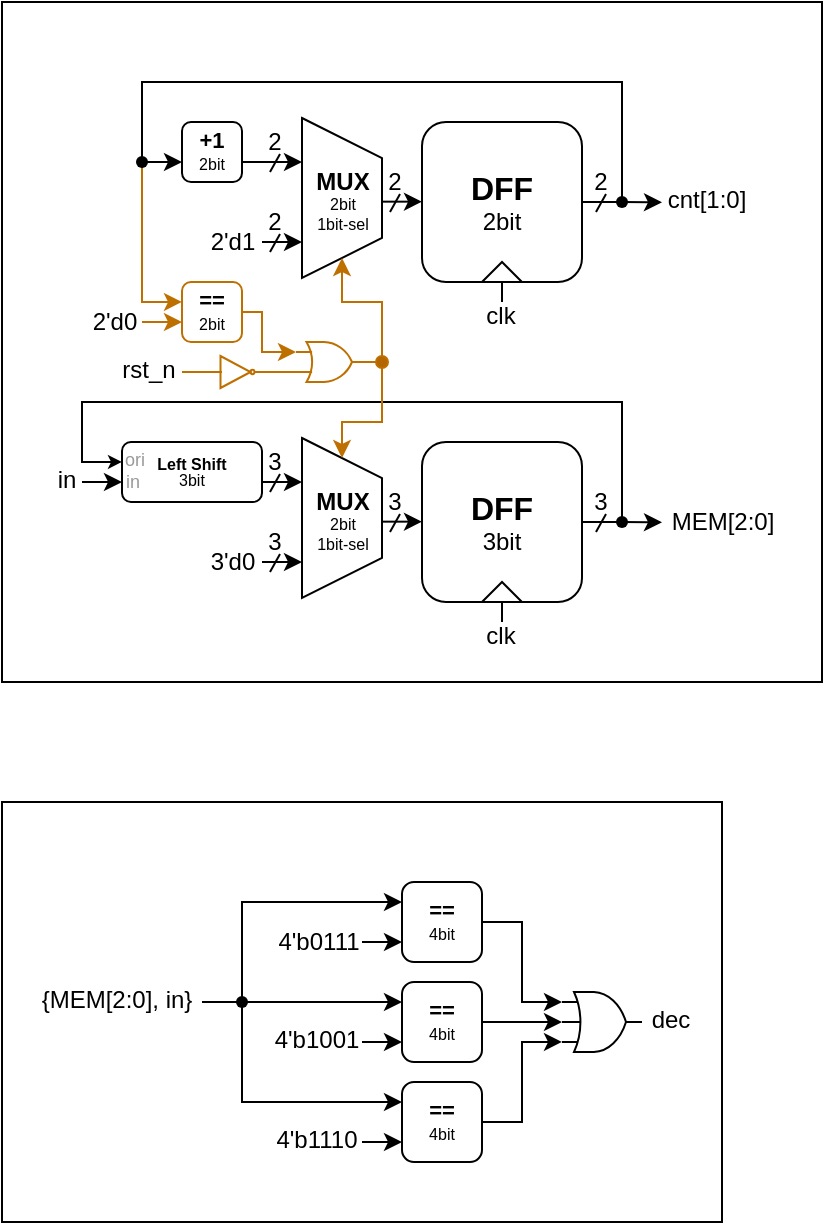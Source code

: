 <mxfile version="24.7.17">
  <diagram name="Page-1" id="tBIAlemMxgHySIvlNtww">
    <mxGraphModel dx="4097" dy="2440" grid="1" gridSize="10" guides="1" tooltips="1" connect="1" arrows="1" fold="1" page="1" pageScale="1" pageWidth="1920" pageHeight="1200" math="0" shadow="0">
      <root>
        <mxCell id="0" />
        <mxCell id="1" parent="0" />
        <mxCell id="p_a_CTLqghPlbBbGNk3w-119" value="clk" style="text;html=1;align=center;verticalAlign=middle;resizable=0;points=[];autosize=1;strokeColor=none;fillColor=none;" vertex="1" parent="1">
          <mxGeometry x="269" y="182" width="40" height="30" as="geometry" />
        </mxCell>
        <mxCell id="3c06vO752q_vNFaw-Ofs-1" value="&lt;font style=&quot;font-size: 16px;&quot;&gt;&lt;b&gt;DFF&lt;/b&gt;&lt;/font&gt;&lt;div&gt;&lt;font style=&quot;font-size: 12px;&quot;&gt;2bit&lt;/font&gt;&lt;/div&gt;" style="rounded=1;whiteSpace=wrap;html=1;" parent="1" vertex="1">
          <mxGeometry x="250" y="100" width="80" height="80" as="geometry" />
        </mxCell>
        <mxCell id="p_a_CTLqghPlbBbGNk3w-1" style="edgeStyle=orthogonalEdgeStyle;rounded=0;orthogonalLoop=1;jettySize=auto;html=1;exitX=1;exitY=0.5;exitDx=0;exitDy=0;" edge="1" parent="1" source="3c06vO752q_vNFaw-Ofs-1">
          <mxGeometry relative="1" as="geometry">
            <mxPoint x="370" y="140.167" as="targetPoint" />
          </mxGeometry>
        </mxCell>
        <mxCell id="p_a_CTLqghPlbBbGNk3w-2" value="cnt[1:0]" style="text;html=1;align=center;verticalAlign=middle;resizable=0;points=[];autosize=1;strokeColor=none;fillColor=none;" vertex="1" parent="1">
          <mxGeometry x="362" y="124" width="60" height="30" as="geometry" />
        </mxCell>
        <mxCell id="p_a_CTLqghPlbBbGNk3w-5" value="" style="group" vertex="1" connectable="0" parent="1">
          <mxGeometry x="324" y="115" width="30" height="30" as="geometry" />
        </mxCell>
        <mxCell id="p_a_CTLqghPlbBbGNk3w-4" value="2" style="text;html=1;align=center;verticalAlign=middle;resizable=0;points=[];autosize=1;strokeColor=none;fillColor=none;" vertex="1" parent="p_a_CTLqghPlbBbGNk3w-5">
          <mxGeometry width="30" height="30" as="geometry" />
        </mxCell>
        <mxCell id="p_a_CTLqghPlbBbGNk3w-3" value="" style="endArrow=none;html=1;rounded=0;" edge="1" parent="p_a_CTLqghPlbBbGNk3w-5">
          <mxGeometry width="50" height="50" relative="1" as="geometry">
            <mxPoint x="13" y="30" as="sourcePoint" />
            <mxPoint x="18" y="21" as="targetPoint" />
          </mxGeometry>
        </mxCell>
        <mxCell id="p_a_CTLqghPlbBbGNk3w-6" value="" style="shape=trapezoid;perimeter=trapezoidPerimeter;whiteSpace=wrap;html=1;fixedSize=1;rotation=90;" vertex="1" parent="1">
          <mxGeometry x="170" y="118" width="80" height="40" as="geometry" />
        </mxCell>
        <mxCell id="p_a_CTLqghPlbBbGNk3w-7" value="&lt;b&gt;MUX&lt;/b&gt;&lt;div style=&quot;font-size: 8px;&quot;&gt;&lt;font style=&quot;font-size: 8px;&quot;&gt;2bit&lt;/font&gt;&lt;/div&gt;&lt;div style=&quot;font-size: 8px;&quot;&gt;&lt;font style=&quot;font-size: 8px;&quot;&gt;1bit-sel&lt;/font&gt;&lt;/div&gt;" style="text;html=1;align=center;verticalAlign=middle;resizable=0;points=[];autosize=1;strokeColor=none;fillColor=none;" vertex="1" parent="1">
          <mxGeometry x="185" y="114" width="50" height="50" as="geometry" />
        </mxCell>
        <mxCell id="p_a_CTLqghPlbBbGNk3w-8" value="" style="endArrow=classic;html=1;rounded=0;" edge="1" parent="1">
          <mxGeometry width="50" height="50" relative="1" as="geometry">
            <mxPoint x="230" y="139.83" as="sourcePoint" />
            <mxPoint x="250" y="139.83" as="targetPoint" />
          </mxGeometry>
        </mxCell>
        <mxCell id="p_a_CTLqghPlbBbGNk3w-9" value="" style="endArrow=classic;html=1;rounded=0;" edge="1" parent="1">
          <mxGeometry width="50" height="50" relative="1" as="geometry">
            <mxPoint x="170" y="160" as="sourcePoint" />
            <mxPoint x="190" y="160" as="targetPoint" />
          </mxGeometry>
        </mxCell>
        <mxCell id="p_a_CTLqghPlbBbGNk3w-10" value="" style="endArrow=classic;html=1;rounded=0;" edge="1" parent="1">
          <mxGeometry width="50" height="50" relative="1" as="geometry">
            <mxPoint x="160" y="120" as="sourcePoint" />
            <mxPoint x="190" y="120" as="targetPoint" />
          </mxGeometry>
        </mxCell>
        <mxCell id="p_a_CTLqghPlbBbGNk3w-11" value="" style="endArrow=classic;html=1;rounded=0;edgeStyle=orthogonalEdgeStyle;entryX=0;entryY=0.667;entryDx=0;entryDy=0;entryPerimeter=0;" edge="1" parent="1" target="p_a_CTLqghPlbBbGNk3w-12">
          <mxGeometry width="50" height="50" relative="1" as="geometry">
            <mxPoint x="350" y="140" as="sourcePoint" />
            <mxPoint x="120" y="120" as="targetPoint" />
            <Array as="points">
              <mxPoint x="350" y="80" />
              <mxPoint x="110" y="80" />
              <mxPoint x="110" y="120" />
            </Array>
          </mxGeometry>
        </mxCell>
        <mxCell id="p_a_CTLqghPlbBbGNk3w-12" value="&lt;p style=&quot;line-height: 0%; font-size: 11px;&quot;&gt;&lt;b&gt;+1&lt;/b&gt;&lt;/p&gt;&lt;div style=&quot;line-height: 0%;&quot;&gt;&lt;font style=&quot;font-size: 8px;&quot;&gt;2bit&lt;/font&gt;&lt;/div&gt;&lt;p&gt;&lt;/p&gt;" style="rounded=1;whiteSpace=wrap;html=1;" vertex="1" parent="1">
          <mxGeometry x="130" y="100" width="30" height="30" as="geometry" />
        </mxCell>
        <mxCell id="p_a_CTLqghPlbBbGNk3w-13" value="" style="group" vertex="1" connectable="0" parent="1">
          <mxGeometry x="161" y="95" width="30" height="30" as="geometry" />
        </mxCell>
        <mxCell id="p_a_CTLqghPlbBbGNk3w-14" value="2" style="text;html=1;align=center;verticalAlign=middle;resizable=0;points=[];autosize=1;strokeColor=none;fillColor=none;" vertex="1" parent="p_a_CTLqghPlbBbGNk3w-13">
          <mxGeometry width="30" height="30" as="geometry" />
        </mxCell>
        <mxCell id="p_a_CTLqghPlbBbGNk3w-15" value="" style="endArrow=none;html=1;rounded=0;" edge="1" parent="p_a_CTLqghPlbBbGNk3w-13">
          <mxGeometry width="50" height="50" relative="1" as="geometry">
            <mxPoint x="13" y="30" as="sourcePoint" />
            <mxPoint x="18" y="21" as="targetPoint" />
          </mxGeometry>
        </mxCell>
        <mxCell id="p_a_CTLqghPlbBbGNk3w-16" value="" style="group" vertex="1" connectable="0" parent="1">
          <mxGeometry x="221" y="115" width="30" height="30" as="geometry" />
        </mxCell>
        <mxCell id="p_a_CTLqghPlbBbGNk3w-17" value="2" style="text;html=1;align=center;verticalAlign=middle;resizable=0;points=[];autosize=1;strokeColor=none;fillColor=none;" vertex="1" parent="p_a_CTLqghPlbBbGNk3w-16">
          <mxGeometry width="30" height="30" as="geometry" />
        </mxCell>
        <mxCell id="p_a_CTLqghPlbBbGNk3w-18" value="" style="endArrow=none;html=1;rounded=0;" edge="1" parent="p_a_CTLqghPlbBbGNk3w-16">
          <mxGeometry width="50" height="50" relative="1" as="geometry">
            <mxPoint x="13" y="30" as="sourcePoint" />
            <mxPoint x="18" y="21" as="targetPoint" />
          </mxGeometry>
        </mxCell>
        <mxCell id="p_a_CTLqghPlbBbGNk3w-19" value="2&#39;d1" style="text;html=1;align=center;verticalAlign=middle;resizable=0;points=[];autosize=1;strokeColor=none;fillColor=none;" vertex="1" parent="1">
          <mxGeometry x="130" y="145" width="50" height="30" as="geometry" />
        </mxCell>
        <mxCell id="p_a_CTLqghPlbBbGNk3w-20" value="" style="shape=ellipse;fillColor=#000000;strokeColor=none;html=1;sketch=0;fontFamily=Helvetica;fontSize=11;fontColor=default;labelBackgroundColor=default;" vertex="1" parent="1">
          <mxGeometry x="347" y="137" width="6" height="6" as="geometry" />
        </mxCell>
        <mxCell id="p_a_CTLqghPlbBbGNk3w-48" value="&lt;font style=&quot;font-size: 16px;&quot;&gt;&lt;b&gt;DFF&lt;/b&gt;&lt;/font&gt;&lt;div&gt;&lt;font style=&quot;font-size: 12px;&quot;&gt;3bit&lt;/font&gt;&lt;/div&gt;" style="rounded=1;whiteSpace=wrap;html=1;" vertex="1" parent="1">
          <mxGeometry x="250" y="260" width="80" height="80" as="geometry" />
        </mxCell>
        <mxCell id="p_a_CTLqghPlbBbGNk3w-49" style="edgeStyle=orthogonalEdgeStyle;rounded=0;orthogonalLoop=1;jettySize=auto;html=1;exitX=1;exitY=0.5;exitDx=0;exitDy=0;" edge="1" parent="1" source="p_a_CTLqghPlbBbGNk3w-48">
          <mxGeometry relative="1" as="geometry">
            <mxPoint x="370" y="300.167" as="targetPoint" />
          </mxGeometry>
        </mxCell>
        <mxCell id="p_a_CTLqghPlbBbGNk3w-50" value="MEM[2:0]" style="text;html=1;align=center;verticalAlign=middle;resizable=0;points=[];autosize=1;strokeColor=none;fillColor=none;" vertex="1" parent="1">
          <mxGeometry x="365" y="285" width="70" height="30" as="geometry" />
        </mxCell>
        <mxCell id="p_a_CTLqghPlbBbGNk3w-51" value="" style="group" vertex="1" connectable="0" parent="1">
          <mxGeometry x="324" y="275" width="30" height="30" as="geometry" />
        </mxCell>
        <mxCell id="p_a_CTLqghPlbBbGNk3w-52" value="3" style="text;html=1;align=center;verticalAlign=middle;resizable=0;points=[];autosize=1;strokeColor=none;fillColor=none;" vertex="1" parent="p_a_CTLqghPlbBbGNk3w-51">
          <mxGeometry width="30" height="30" as="geometry" />
        </mxCell>
        <mxCell id="p_a_CTLqghPlbBbGNk3w-53" value="" style="endArrow=none;html=1;rounded=0;" edge="1" parent="p_a_CTLqghPlbBbGNk3w-51">
          <mxGeometry width="50" height="50" relative="1" as="geometry">
            <mxPoint x="13" y="30" as="sourcePoint" />
            <mxPoint x="18" y="21" as="targetPoint" />
          </mxGeometry>
        </mxCell>
        <mxCell id="p_a_CTLqghPlbBbGNk3w-54" value="" style="shape=trapezoid;perimeter=trapezoidPerimeter;whiteSpace=wrap;html=1;fixedSize=1;rotation=90;" vertex="1" parent="1">
          <mxGeometry x="170" y="278" width="80" height="40" as="geometry" />
        </mxCell>
        <mxCell id="p_a_CTLqghPlbBbGNk3w-55" value="&lt;b&gt;MUX&lt;/b&gt;&lt;div style=&quot;font-size: 8px;&quot;&gt;&lt;font style=&quot;font-size: 8px;&quot;&gt;2bit&lt;/font&gt;&lt;/div&gt;&lt;div style=&quot;font-size: 8px;&quot;&gt;&lt;font style=&quot;font-size: 8px;&quot;&gt;1bit-sel&lt;/font&gt;&lt;/div&gt;" style="text;html=1;align=center;verticalAlign=middle;resizable=0;points=[];autosize=1;strokeColor=none;fillColor=none;" vertex="1" parent="1">
          <mxGeometry x="185" y="274" width="50" height="50" as="geometry" />
        </mxCell>
        <mxCell id="p_a_CTLqghPlbBbGNk3w-56" value="" style="endArrow=classic;html=1;rounded=0;" edge="1" parent="1">
          <mxGeometry width="50" height="50" relative="1" as="geometry">
            <mxPoint x="230" y="299.83" as="sourcePoint" />
            <mxPoint x="250" y="299.83" as="targetPoint" />
          </mxGeometry>
        </mxCell>
        <mxCell id="p_a_CTLqghPlbBbGNk3w-57" value="" style="endArrow=classic;html=1;rounded=0;" edge="1" parent="1">
          <mxGeometry width="50" height="50" relative="1" as="geometry">
            <mxPoint x="170" y="320" as="sourcePoint" />
            <mxPoint x="190" y="320" as="targetPoint" />
          </mxGeometry>
        </mxCell>
        <mxCell id="p_a_CTLqghPlbBbGNk3w-58" value="" style="endArrow=classic;html=1;rounded=0;" edge="1" parent="1">
          <mxGeometry width="50" height="50" relative="1" as="geometry">
            <mxPoint x="160" y="280" as="sourcePoint" />
            <mxPoint x="190" y="280" as="targetPoint" />
          </mxGeometry>
        </mxCell>
        <mxCell id="p_a_CTLqghPlbBbGNk3w-59" value="" style="endArrow=classic;html=1;rounded=0;edgeStyle=orthogonalEdgeStyle;entryX=0;entryY=0.333;entryDx=0;entryDy=0;entryPerimeter=0;endSize=4;" edge="1" parent="1" target="p_a_CTLqghPlbBbGNk3w-60">
          <mxGeometry width="50" height="50" relative="1" as="geometry">
            <mxPoint x="350" y="300" as="sourcePoint" />
            <mxPoint x="120" y="280" as="targetPoint" />
            <Array as="points">
              <mxPoint x="350" y="240" />
              <mxPoint x="80" y="240" />
              <mxPoint x="80" y="270" />
            </Array>
          </mxGeometry>
        </mxCell>
        <mxCell id="p_a_CTLqghPlbBbGNk3w-60" value="&lt;p style=&quot;line-height: 0%; font-size: 8px;&quot;&gt;&lt;b style=&quot;font-size: 8px;&quot;&gt;&lt;font style=&quot;font-size: 8px;&quot;&gt;Left Shift&lt;/font&gt;&lt;/b&gt;&lt;/p&gt;&lt;div style=&quot;line-height: 0%; font-size: 8px;&quot;&gt;&lt;font style=&quot;font-size: 8px;&quot;&gt;3bit&lt;/font&gt;&lt;/div&gt;&lt;p style=&quot;font-size: 8px;&quot;&gt;&lt;/p&gt;" style="rounded=1;whiteSpace=wrap;html=1;fontSize=8;" vertex="1" parent="1">
          <mxGeometry x="100" y="260" width="70" height="30" as="geometry" />
        </mxCell>
        <mxCell id="p_a_CTLqghPlbBbGNk3w-61" value="" style="group" vertex="1" connectable="0" parent="1">
          <mxGeometry x="161" y="255" width="30" height="30" as="geometry" />
        </mxCell>
        <mxCell id="p_a_CTLqghPlbBbGNk3w-62" value="3" style="text;html=1;align=center;verticalAlign=middle;resizable=0;points=[];autosize=1;strokeColor=none;fillColor=none;" vertex="1" parent="p_a_CTLqghPlbBbGNk3w-61">
          <mxGeometry width="30" height="30" as="geometry" />
        </mxCell>
        <mxCell id="p_a_CTLqghPlbBbGNk3w-63" value="" style="endArrow=none;html=1;rounded=0;" edge="1" parent="p_a_CTLqghPlbBbGNk3w-61">
          <mxGeometry width="50" height="50" relative="1" as="geometry">
            <mxPoint x="13" y="30" as="sourcePoint" />
            <mxPoint x="18" y="21" as="targetPoint" />
          </mxGeometry>
        </mxCell>
        <mxCell id="p_a_CTLqghPlbBbGNk3w-64" value="" style="group" vertex="1" connectable="0" parent="1">
          <mxGeometry x="221" y="275" width="30" height="30" as="geometry" />
        </mxCell>
        <mxCell id="p_a_CTLqghPlbBbGNk3w-65" value="3" style="text;html=1;align=center;verticalAlign=middle;resizable=0;points=[];autosize=1;strokeColor=none;fillColor=none;" vertex="1" parent="p_a_CTLqghPlbBbGNk3w-64">
          <mxGeometry width="30" height="30" as="geometry" />
        </mxCell>
        <mxCell id="p_a_CTLqghPlbBbGNk3w-66" value="" style="endArrow=none;html=1;rounded=0;" edge="1" parent="p_a_CTLqghPlbBbGNk3w-64">
          <mxGeometry width="50" height="50" relative="1" as="geometry">
            <mxPoint x="13" y="30" as="sourcePoint" />
            <mxPoint x="18" y="21" as="targetPoint" />
          </mxGeometry>
        </mxCell>
        <mxCell id="p_a_CTLqghPlbBbGNk3w-67" value="3&#39;d0" style="text;html=1;align=center;verticalAlign=middle;resizable=0;points=[];autosize=1;strokeColor=none;fillColor=none;" vertex="1" parent="1">
          <mxGeometry x="130" y="305" width="50" height="30" as="geometry" />
        </mxCell>
        <mxCell id="p_a_CTLqghPlbBbGNk3w-68" value="" style="shape=ellipse;fillColor=#000000;strokeColor=none;html=1;sketch=0;fontFamily=Helvetica;fontSize=11;fontColor=default;labelBackgroundColor=default;" vertex="1" parent="1">
          <mxGeometry x="347" y="297" width="6" height="6" as="geometry" />
        </mxCell>
        <mxCell id="p_a_CTLqghPlbBbGNk3w-70" value="" style="endArrow=classic;html=1;rounded=0;edgeStyle=orthogonalEdgeStyle;endFill=1;entryX=0;entryY=0.333;entryDx=0;entryDy=0;entryPerimeter=0;fillColor=#f0a30a;strokeColor=#BD7000;" edge="1" parent="1" target="p_a_CTLqghPlbBbGNk3w-74">
          <mxGeometry width="50" height="50" relative="1" as="geometry">
            <mxPoint x="110" y="120" as="sourcePoint" />
            <mxPoint x="100" y="190" as="targetPoint" />
            <Array as="points">
              <mxPoint x="110" y="190" />
            </Array>
          </mxGeometry>
        </mxCell>
        <mxCell id="p_a_CTLqghPlbBbGNk3w-71" value="" style="endArrow=classic;html=1;rounded=0;fillColor=#f0a30a;strokeColor=#BD7000;" edge="1" parent="1">
          <mxGeometry width="50" height="50" relative="1" as="geometry">
            <mxPoint x="110" y="200" as="sourcePoint" />
            <mxPoint x="130" y="200" as="targetPoint" />
          </mxGeometry>
        </mxCell>
        <mxCell id="p_a_CTLqghPlbBbGNk3w-82" style="edgeStyle=orthogonalEdgeStyle;rounded=0;orthogonalLoop=1;jettySize=auto;html=1;exitX=1;exitY=0.5;exitDx=0;exitDy=0;exitPerimeter=0;entryX=1;entryY=0.5;entryDx=0;entryDy=0;fillColor=#f0a30a;strokeColor=#BD7000;" edge="1" parent="1" source="p_a_CTLqghPlbBbGNk3w-72" target="p_a_CTLqghPlbBbGNk3w-6">
          <mxGeometry relative="1" as="geometry">
            <mxPoint x="230.0" y="219.963" as="targetPoint" />
            <Array as="points">
              <mxPoint x="230" y="220" />
              <mxPoint x="230" y="190" />
              <mxPoint x="210" y="190" />
            </Array>
          </mxGeometry>
        </mxCell>
        <mxCell id="p_a_CTLqghPlbBbGNk3w-72" value="" style="verticalLabelPosition=bottom;shadow=0;dashed=0;align=center;html=1;verticalAlign=top;shape=mxgraph.electrical.logic_gates.logic_gate;operation=or;rotation=0;fillColor=none;fontColor=#000000;strokeColor=#BD7000;" vertex="1" parent="1">
          <mxGeometry x="187" y="210" width="35" height="20" as="geometry" />
        </mxCell>
        <mxCell id="p_a_CTLqghPlbBbGNk3w-73" value="" style="shape=ellipse;fillColor=#000000;strokeColor=none;html=1;sketch=0;fontFamily=Helvetica;fontSize=11;fontColor=default;labelBackgroundColor=default;" vertex="1" parent="1">
          <mxGeometry x="107" y="117" width="6" height="6" as="geometry" />
        </mxCell>
        <mxCell id="p_a_CTLqghPlbBbGNk3w-74" value="&lt;p style=&quot;line-height: 0%; font-size: 11px;&quot;&gt;&lt;b&gt;==&lt;/b&gt;&lt;/p&gt;&lt;div style=&quot;line-height: 0%;&quot;&gt;&lt;font style=&quot;font-size: 8px;&quot;&gt;2bit&lt;/font&gt;&lt;/div&gt;&lt;p&gt;&lt;/p&gt;" style="rounded=1;whiteSpace=wrap;html=1;fillColor=none;fontColor=#000000;strokeColor=#BD7000;" vertex="1" parent="1">
          <mxGeometry x="130" y="180" width="30" height="30" as="geometry" />
        </mxCell>
        <mxCell id="p_a_CTLqghPlbBbGNk3w-75" value="2&#39;d0" style="text;html=1;align=center;verticalAlign=middle;resizable=0;points=[];autosize=1;strokeColor=none;fillColor=none;fontColor=#000000;" vertex="1" parent="1">
          <mxGeometry x="71" y="185" width="50" height="30" as="geometry" />
        </mxCell>
        <mxCell id="p_a_CTLqghPlbBbGNk3w-76" style="edgeStyle=orthogonalEdgeStyle;rounded=0;orthogonalLoop=1;jettySize=auto;html=1;exitX=1;exitY=0.5;exitDx=0;exitDy=0;entryX=0;entryY=0.25;entryDx=0;entryDy=0;entryPerimeter=0;fillColor=#f0a30a;strokeColor=#BD7000;" edge="1" parent="1" source="p_a_CTLqghPlbBbGNk3w-74" target="p_a_CTLqghPlbBbGNk3w-72">
          <mxGeometry relative="1" as="geometry">
            <Array as="points">
              <mxPoint x="170" y="195" />
              <mxPoint x="170" y="215" />
            </Array>
          </mxGeometry>
        </mxCell>
        <mxCell id="p_a_CTLqghPlbBbGNk3w-80" style="edgeStyle=orthogonalEdgeStyle;rounded=0;orthogonalLoop=1;jettySize=auto;html=1;exitX=0;exitY=0.5;exitDx=0;exitDy=0;exitPerimeter=0;endArrow=none;endFill=0;fillColor=#f0a30a;strokeColor=#BD7000;" edge="1" parent="1" source="p_a_CTLqghPlbBbGNk3w-78">
          <mxGeometry relative="1" as="geometry">
            <mxPoint x="130.0" y="225.047" as="targetPoint" />
          </mxGeometry>
        </mxCell>
        <mxCell id="p_a_CTLqghPlbBbGNk3w-78" value="" style="verticalLabelPosition=bottom;shadow=0;dashed=0;align=center;html=1;verticalAlign=top;shape=mxgraph.electrical.logic_gates.inverter_2;rotation=0;fillColor=none;fontColor=#000000;strokeColor=#BD7000;" vertex="1" parent="1">
          <mxGeometry x="145" y="217" width="25" height="16" as="geometry" />
        </mxCell>
        <mxCell id="p_a_CTLqghPlbBbGNk3w-79" style="edgeStyle=orthogonalEdgeStyle;rounded=0;orthogonalLoop=1;jettySize=auto;html=1;exitX=1;exitY=0.5;exitDx=0;exitDy=0;exitPerimeter=0;endArrow=none;endFill=0;entryX=0;entryY=0.75;entryDx=0;entryDy=0;entryPerimeter=0;fillColor=#f0a30a;strokeColor=#BD7000;" edge="1" parent="1" source="p_a_CTLqghPlbBbGNk3w-78" target="p_a_CTLqghPlbBbGNk3w-72">
          <mxGeometry relative="1" as="geometry">
            <mxPoint x="180" y="225" as="targetPoint" />
          </mxGeometry>
        </mxCell>
        <mxCell id="p_a_CTLqghPlbBbGNk3w-81" value="rst_n" style="text;html=1;align=center;verticalAlign=middle;resizable=0;points=[];autosize=1;strokeColor=none;fillColor=none;fontColor=#000000;" vertex="1" parent="1">
          <mxGeometry x="88" y="209" width="50" height="30" as="geometry" />
        </mxCell>
        <mxCell id="p_a_CTLqghPlbBbGNk3w-83" style="edgeStyle=orthogonalEdgeStyle;rounded=0;orthogonalLoop=1;jettySize=auto;html=1;entryX=0;entryY=0.5;entryDx=0;entryDy=0;fillColor=#f0a30a;strokeColor=#BD7000;" edge="1" parent="1" target="p_a_CTLqghPlbBbGNk3w-54">
          <mxGeometry relative="1" as="geometry">
            <mxPoint x="220" y="178" as="targetPoint" />
            <mxPoint x="230" y="220" as="sourcePoint" />
            <Array as="points">
              <mxPoint x="230" y="250" />
              <mxPoint x="210" y="250" />
            </Array>
          </mxGeometry>
        </mxCell>
        <mxCell id="p_a_CTLqghPlbBbGNk3w-84" value="" style="shape=ellipse;fillColor=#B46504;strokeColor=#BD7000;html=1;sketch=0;fontFamily=Helvetica;fontSize=11;fontColor=#000000;labelBackgroundColor=default;" vertex="1" parent="1">
          <mxGeometry x="227" y="217" width="6" height="6" as="geometry" />
        </mxCell>
        <mxCell id="p_a_CTLqghPlbBbGNk3w-86" value="" style="endArrow=classic;html=1;rounded=0;" edge="1" parent="1">
          <mxGeometry width="50" height="50" relative="1" as="geometry">
            <mxPoint x="80" y="280" as="sourcePoint" />
            <mxPoint x="100" y="280" as="targetPoint" />
          </mxGeometry>
        </mxCell>
        <mxCell id="p_a_CTLqghPlbBbGNk3w-87" value="in" style="text;html=1;align=center;verticalAlign=middle;resizable=0;points=[];autosize=1;strokeColor=none;fillColor=none;" vertex="1" parent="1">
          <mxGeometry x="57" y="264" width="30" height="30" as="geometry" />
        </mxCell>
        <mxCell id="p_a_CTLqghPlbBbGNk3w-88" value="ori" style="text;html=1;align=center;verticalAlign=middle;resizable=0;points=[];autosize=1;strokeColor=none;fillColor=none;fontSize=9;fontColor=#999999;" vertex="1" parent="1">
          <mxGeometry x="91" y="259" width="30" height="20" as="geometry" />
        </mxCell>
        <mxCell id="p_a_CTLqghPlbBbGNk3w-89" value="in" style="text;html=1;align=center;verticalAlign=middle;resizable=0;points=[];autosize=1;strokeColor=none;fillColor=none;fontSize=9;fontColor=#999999;" vertex="1" parent="1">
          <mxGeometry x="90" y="270" width="30" height="20" as="geometry" />
        </mxCell>
        <mxCell id="p_a_CTLqghPlbBbGNk3w-90" value="" style="group" vertex="1" connectable="0" parent="1">
          <mxGeometry x="161" y="135" width="30" height="30" as="geometry" />
        </mxCell>
        <mxCell id="p_a_CTLqghPlbBbGNk3w-91" value="2" style="text;html=1;align=center;verticalAlign=middle;resizable=0;points=[];autosize=1;strokeColor=none;fillColor=none;" vertex="1" parent="p_a_CTLqghPlbBbGNk3w-90">
          <mxGeometry width="30" height="30" as="geometry" />
        </mxCell>
        <mxCell id="p_a_CTLqghPlbBbGNk3w-92" value="" style="endArrow=none;html=1;rounded=0;" edge="1" parent="p_a_CTLqghPlbBbGNk3w-90">
          <mxGeometry width="50" height="50" relative="1" as="geometry">
            <mxPoint x="13" y="30" as="sourcePoint" />
            <mxPoint x="18" y="21" as="targetPoint" />
          </mxGeometry>
        </mxCell>
        <mxCell id="p_a_CTLqghPlbBbGNk3w-93" value="" style="group" vertex="1" connectable="0" parent="1">
          <mxGeometry x="161" y="295" width="30" height="30" as="geometry" />
        </mxCell>
        <mxCell id="p_a_CTLqghPlbBbGNk3w-94" value="3" style="text;html=1;align=center;verticalAlign=middle;resizable=0;points=[];autosize=1;strokeColor=none;fillColor=none;" vertex="1" parent="p_a_CTLqghPlbBbGNk3w-93">
          <mxGeometry width="30" height="30" as="geometry" />
        </mxCell>
        <mxCell id="p_a_CTLqghPlbBbGNk3w-95" value="" style="endArrow=none;html=1;rounded=0;" edge="1" parent="p_a_CTLqghPlbBbGNk3w-93">
          <mxGeometry width="50" height="50" relative="1" as="geometry">
            <mxPoint x="13" y="30" as="sourcePoint" />
            <mxPoint x="18" y="21" as="targetPoint" />
          </mxGeometry>
        </mxCell>
        <mxCell id="p_a_CTLqghPlbBbGNk3w-109" style="edgeStyle=orthogonalEdgeStyle;rounded=0;orthogonalLoop=1;jettySize=auto;html=1;exitX=1;exitY=0.5;exitDx=0;exitDy=0;entryX=0;entryY=0.167;entryDx=0;entryDy=0;entryPerimeter=0;" edge="1" parent="1" source="p_a_CTLqghPlbBbGNk3w-96" target="p_a_CTLqghPlbBbGNk3w-110">
          <mxGeometry relative="1" as="geometry">
            <mxPoint x="310" y="499.857" as="targetPoint" />
          </mxGeometry>
        </mxCell>
        <mxCell id="p_a_CTLqghPlbBbGNk3w-96" value="&lt;p style=&quot;line-height: 0%; font-size: 11px;&quot;&gt;&lt;b&gt;==&lt;/b&gt;&lt;/p&gt;&lt;div style=&quot;line-height: 0%;&quot;&gt;&lt;font style=&quot;font-size: 8px;&quot;&gt;4bit&lt;/font&gt;&lt;/div&gt;&lt;p&gt;&lt;/p&gt;" style="rounded=1;whiteSpace=wrap;html=1;" vertex="1" parent="1">
          <mxGeometry x="240" y="480" width="40" height="40" as="geometry" />
        </mxCell>
        <mxCell id="p_a_CTLqghPlbBbGNk3w-97" value="&lt;p style=&quot;line-height: 0%; font-size: 11px;&quot;&gt;&lt;b&gt;==&lt;/b&gt;&lt;/p&gt;&lt;div style=&quot;line-height: 0%;&quot;&gt;&lt;font style=&quot;font-size: 8px;&quot;&gt;4bit&lt;/font&gt;&lt;/div&gt;&lt;p&gt;&lt;/p&gt;" style="rounded=1;whiteSpace=wrap;html=1;" vertex="1" parent="1">
          <mxGeometry x="240" y="530" width="40" height="40" as="geometry" />
        </mxCell>
        <mxCell id="p_a_CTLqghPlbBbGNk3w-98" value="&lt;p style=&quot;line-height: 0%; font-size: 11px;&quot;&gt;&lt;b&gt;==&lt;/b&gt;&lt;/p&gt;&lt;div style=&quot;line-height: 0%;&quot;&gt;&lt;font style=&quot;font-size: 8px;&quot;&gt;4bit&lt;/font&gt;&lt;/div&gt;&lt;p&gt;&lt;/p&gt;" style="rounded=1;whiteSpace=wrap;html=1;" vertex="1" parent="1">
          <mxGeometry x="240" y="580" width="40" height="40" as="geometry" />
        </mxCell>
        <mxCell id="p_a_CTLqghPlbBbGNk3w-99" value="" style="endArrow=classic;html=1;rounded=0;entryX=0;entryY=0.75;entryDx=0;entryDy=0;" edge="1" parent="1" target="p_a_CTLqghPlbBbGNk3w-96">
          <mxGeometry width="50" height="50" relative="1" as="geometry">
            <mxPoint x="220" y="510" as="sourcePoint" />
            <mxPoint x="220" y="510" as="targetPoint" />
          </mxGeometry>
        </mxCell>
        <mxCell id="p_a_CTLqghPlbBbGNk3w-100" value="" style="endArrow=classic;html=1;rounded=0;entryX=0;entryY=0.75;entryDx=0;entryDy=0;" edge="1" parent="1">
          <mxGeometry width="50" height="50" relative="1" as="geometry">
            <mxPoint x="220" y="560" as="sourcePoint" />
            <mxPoint x="240" y="560" as="targetPoint" />
          </mxGeometry>
        </mxCell>
        <mxCell id="p_a_CTLqghPlbBbGNk3w-101" value="" style="endArrow=classic;html=1;rounded=0;entryX=0;entryY=0.75;entryDx=0;entryDy=0;" edge="1" parent="1">
          <mxGeometry width="50" height="50" relative="1" as="geometry">
            <mxPoint x="220" y="610" as="sourcePoint" />
            <mxPoint x="240" y="610" as="targetPoint" />
          </mxGeometry>
        </mxCell>
        <mxCell id="p_a_CTLqghPlbBbGNk3w-102" value="4&#39;b0111" style="text;html=1;align=center;verticalAlign=middle;resizable=0;points=[];autosize=1;strokeColor=none;fillColor=none;" vertex="1" parent="1">
          <mxGeometry x="168" y="495" width="60" height="30" as="geometry" />
        </mxCell>
        <mxCell id="p_a_CTLqghPlbBbGNk3w-103" value="4&#39;b1001" style="text;html=1;align=center;verticalAlign=middle;resizable=0;points=[];autosize=1;strokeColor=none;fillColor=none;" vertex="1" parent="1">
          <mxGeometry x="162" y="544" width="70" height="30" as="geometry" />
        </mxCell>
        <mxCell id="p_a_CTLqghPlbBbGNk3w-104" value="4&#39;b1110" style="text;html=1;align=center;verticalAlign=middle;resizable=0;points=[];autosize=1;strokeColor=none;fillColor=none;" vertex="1" parent="1">
          <mxGeometry x="167" y="594" width="60" height="30" as="geometry" />
        </mxCell>
        <mxCell id="p_a_CTLqghPlbBbGNk3w-105" value="" style="endArrow=classic;html=1;rounded=0;entryX=0;entryY=0.25;entryDx=0;entryDy=0;edgeStyle=orthogonalEdgeStyle;" edge="1" parent="1" target="p_a_CTLqghPlbBbGNk3w-96">
          <mxGeometry width="50" height="50" relative="1" as="geometry">
            <mxPoint x="140" y="540" as="sourcePoint" />
            <mxPoint x="170" y="510" as="targetPoint" />
            <Array as="points">
              <mxPoint x="160" y="540" />
              <mxPoint x="160" y="490" />
            </Array>
          </mxGeometry>
        </mxCell>
        <mxCell id="p_a_CTLqghPlbBbGNk3w-106" value="" style="endArrow=classic;html=1;rounded=0;" edge="1" parent="1">
          <mxGeometry width="50" height="50" relative="1" as="geometry">
            <mxPoint x="160" y="540" as="sourcePoint" />
            <mxPoint x="240" y="540" as="targetPoint" />
          </mxGeometry>
        </mxCell>
        <mxCell id="p_a_CTLqghPlbBbGNk3w-107" value="" style="endArrow=classic;html=1;rounded=0;entryX=0;entryY=0.25;entryDx=0;entryDy=0;edgeStyle=orthogonalEdgeStyle;" edge="1" parent="1" target="p_a_CTLqghPlbBbGNk3w-98">
          <mxGeometry width="50" height="50" relative="1" as="geometry">
            <mxPoint x="140" y="540" as="sourcePoint" />
            <mxPoint x="250" y="500" as="targetPoint" />
            <Array as="points">
              <mxPoint x="160" y="540" />
              <mxPoint x="160" y="590" />
            </Array>
          </mxGeometry>
        </mxCell>
        <mxCell id="p_a_CTLqghPlbBbGNk3w-108" value="" style="shape=ellipse;fillColor=#000000;strokeColor=none;html=1;sketch=0;fontFamily=Helvetica;fontSize=11;fontColor=default;labelBackgroundColor=default;" vertex="1" parent="1">
          <mxGeometry x="157" y="537" width="6" height="6" as="geometry" />
        </mxCell>
        <mxCell id="p_a_CTLqghPlbBbGNk3w-113" style="edgeStyle=orthogonalEdgeStyle;rounded=0;orthogonalLoop=1;jettySize=auto;html=1;exitX=1;exitY=0.5;exitDx=0;exitDy=0;exitPerimeter=0;" edge="1" parent="1" source="p_a_CTLqghPlbBbGNk3w-110">
          <mxGeometry relative="1" as="geometry">
            <mxPoint x="360.17" y="550.189" as="targetPoint" />
          </mxGeometry>
        </mxCell>
        <mxCell id="p_a_CTLqghPlbBbGNk3w-110" value="" style="verticalLabelPosition=bottom;shadow=0;dashed=0;align=center;html=1;verticalAlign=top;shape=mxgraph.electrical.logic_gates.logic_gate;operation=or;rotation=0;numInputs=3;" vertex="1" parent="1">
          <mxGeometry x="320" y="535" width="40" height="30" as="geometry" />
        </mxCell>
        <mxCell id="p_a_CTLqghPlbBbGNk3w-111" style="edgeStyle=orthogonalEdgeStyle;rounded=0;orthogonalLoop=1;jettySize=auto;html=1;exitX=1;exitY=0.5;exitDx=0;exitDy=0;entryX=0;entryY=0.5;entryDx=0;entryDy=0;entryPerimeter=0;" edge="1" parent="1" source="p_a_CTLqghPlbBbGNk3w-97" target="p_a_CTLqghPlbBbGNk3w-110">
          <mxGeometry relative="1" as="geometry" />
        </mxCell>
        <mxCell id="p_a_CTLqghPlbBbGNk3w-112" style="edgeStyle=orthogonalEdgeStyle;rounded=0;orthogonalLoop=1;jettySize=auto;html=1;exitX=1;exitY=0.5;exitDx=0;exitDy=0;entryX=0;entryY=0.833;entryDx=0;entryDy=0;entryPerimeter=0;" edge="1" parent="1" source="p_a_CTLqghPlbBbGNk3w-98" target="p_a_CTLqghPlbBbGNk3w-110">
          <mxGeometry relative="1" as="geometry" />
        </mxCell>
        <mxCell id="p_a_CTLqghPlbBbGNk3w-114" value="dec" style="text;html=1;align=center;verticalAlign=middle;resizable=0;points=[];autosize=1;strokeColor=none;fillColor=none;" vertex="1" parent="1">
          <mxGeometry x="354" y="534" width="40" height="30" as="geometry" />
        </mxCell>
        <mxCell id="p_a_CTLqghPlbBbGNk3w-115" value="{MEM[2:0], in}" style="text;html=1;align=center;verticalAlign=middle;resizable=0;points=[];autosize=1;strokeColor=none;fillColor=none;" vertex="1" parent="1">
          <mxGeometry x="47" y="524" width="100" height="30" as="geometry" />
        </mxCell>
        <mxCell id="p_a_CTLqghPlbBbGNk3w-116" value="" style="triangle;whiteSpace=wrap;html=1;rotation=-90;" vertex="1" parent="1">
          <mxGeometry x="285" y="165" width="10" height="20" as="geometry" />
        </mxCell>
        <mxCell id="p_a_CTLqghPlbBbGNk3w-117" value="" style="triangle;whiteSpace=wrap;html=1;rotation=-90;" vertex="1" parent="1">
          <mxGeometry x="285" y="325" width="10" height="20" as="geometry" />
        </mxCell>
        <mxCell id="p_a_CTLqghPlbBbGNk3w-118" value="" style="endArrow=none;html=1;rounded=0;endFill=0;" edge="1" parent="1">
          <mxGeometry width="50" height="50" relative="1" as="geometry">
            <mxPoint x="290" y="190" as="sourcePoint" />
            <mxPoint x="290" y="180" as="targetPoint" />
          </mxGeometry>
        </mxCell>
        <mxCell id="p_a_CTLqghPlbBbGNk3w-120" value="clk" style="text;html=1;align=center;verticalAlign=middle;resizable=0;points=[];autosize=1;strokeColor=none;fillColor=none;" vertex="1" parent="1">
          <mxGeometry x="269" y="342" width="40" height="30" as="geometry" />
        </mxCell>
        <mxCell id="p_a_CTLqghPlbBbGNk3w-121" value="" style="endArrow=none;html=1;rounded=0;endFill=0;" edge="1" parent="1">
          <mxGeometry width="50" height="50" relative="1" as="geometry">
            <mxPoint x="290" y="350" as="sourcePoint" />
            <mxPoint x="290" y="340" as="targetPoint" />
          </mxGeometry>
        </mxCell>
        <mxCell id="p_a_CTLqghPlbBbGNk3w-122" value="" style="rounded=0;whiteSpace=wrap;html=1;fillColor=none;" vertex="1" parent="1">
          <mxGeometry x="40" y="440" width="360" height="210" as="geometry" />
        </mxCell>
        <mxCell id="p_a_CTLqghPlbBbGNk3w-123" value="" style="rounded=0;whiteSpace=wrap;html=1;fillColor=none;" vertex="1" parent="1">
          <mxGeometry x="40" y="40" width="410" height="340" as="geometry" />
        </mxCell>
      </root>
    </mxGraphModel>
  </diagram>
</mxfile>
